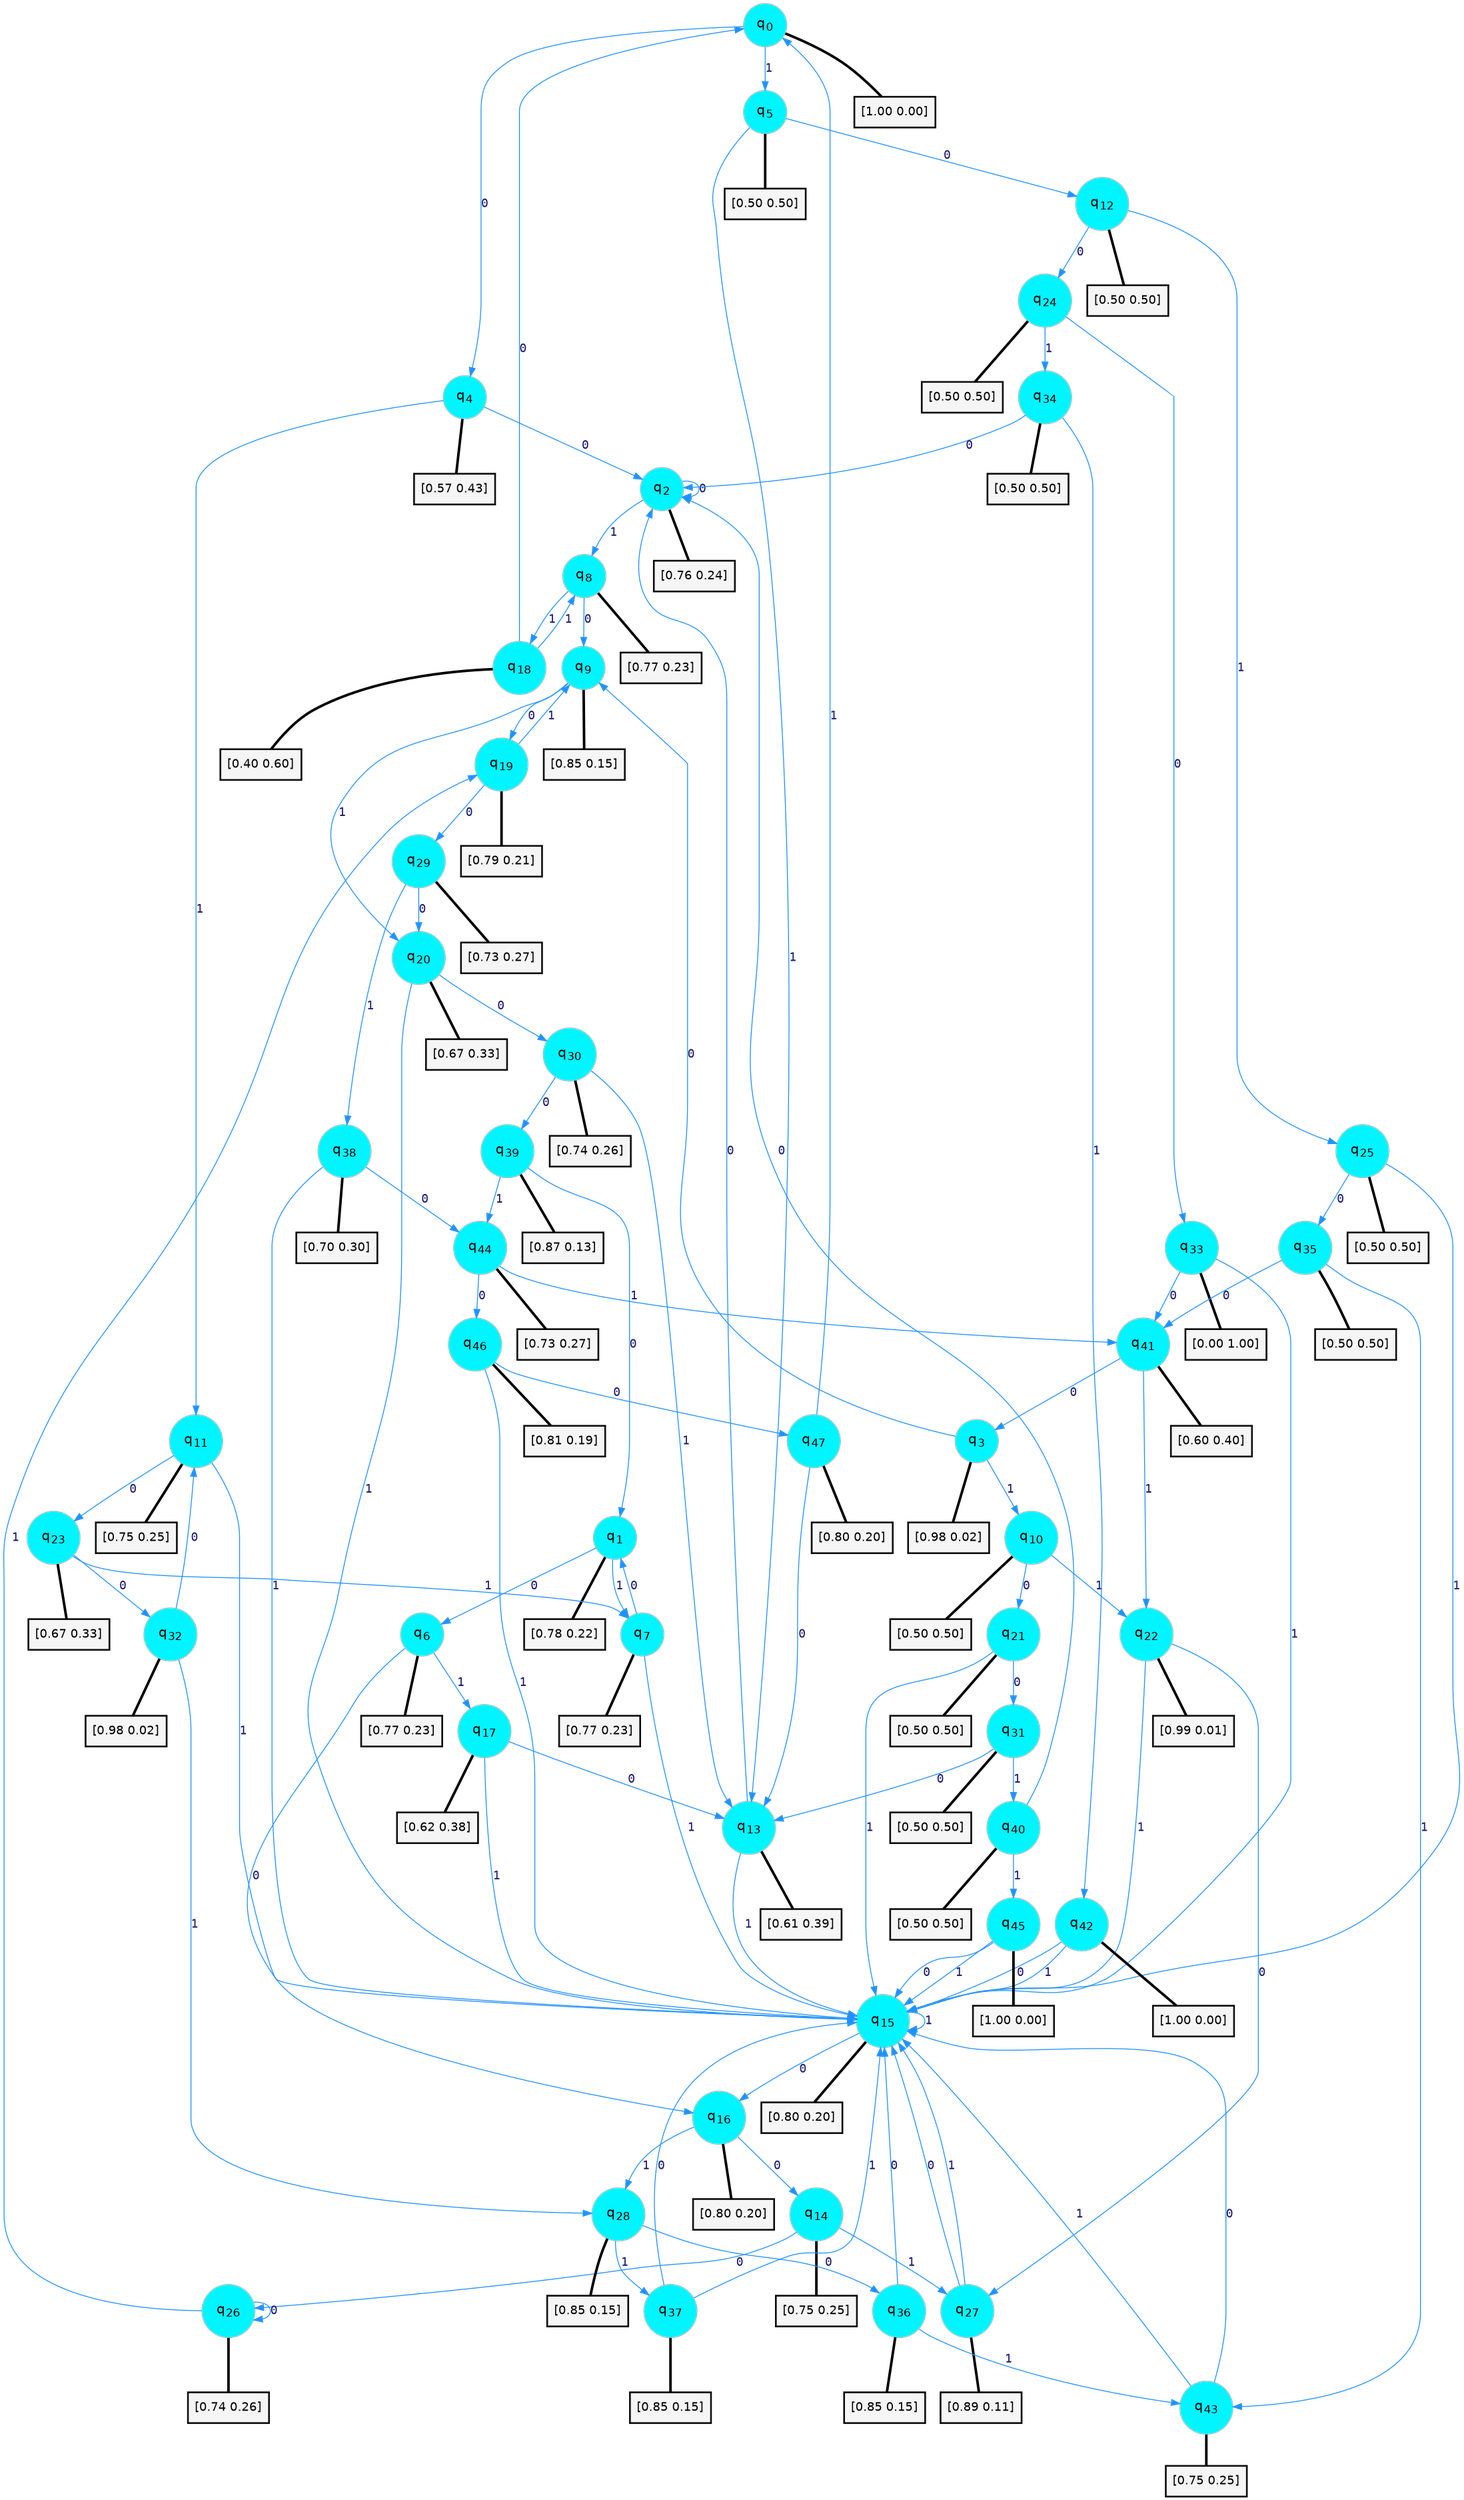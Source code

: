 digraph G {
graph [
bgcolor=transparent, dpi=300, rankdir=TD, size="40,25"];
node [
color=gray, fillcolor=turquoise1, fontcolor=black, fontname=Helvetica, fontsize=16, fontweight=bold, shape=circle, style=filled];
edge [
arrowsize=1, color=dodgerblue1, fontcolor=midnightblue, fontname=courier, fontweight=bold, penwidth=1, style=solid, weight=20];
0[label=<q<SUB>0</SUB>>];
1[label=<q<SUB>1</SUB>>];
2[label=<q<SUB>2</SUB>>];
3[label=<q<SUB>3</SUB>>];
4[label=<q<SUB>4</SUB>>];
5[label=<q<SUB>5</SUB>>];
6[label=<q<SUB>6</SUB>>];
7[label=<q<SUB>7</SUB>>];
8[label=<q<SUB>8</SUB>>];
9[label=<q<SUB>9</SUB>>];
10[label=<q<SUB>10</SUB>>];
11[label=<q<SUB>11</SUB>>];
12[label=<q<SUB>12</SUB>>];
13[label=<q<SUB>13</SUB>>];
14[label=<q<SUB>14</SUB>>];
15[label=<q<SUB>15</SUB>>];
16[label=<q<SUB>16</SUB>>];
17[label=<q<SUB>17</SUB>>];
18[label=<q<SUB>18</SUB>>];
19[label=<q<SUB>19</SUB>>];
20[label=<q<SUB>20</SUB>>];
21[label=<q<SUB>21</SUB>>];
22[label=<q<SUB>22</SUB>>];
23[label=<q<SUB>23</SUB>>];
24[label=<q<SUB>24</SUB>>];
25[label=<q<SUB>25</SUB>>];
26[label=<q<SUB>26</SUB>>];
27[label=<q<SUB>27</SUB>>];
28[label=<q<SUB>28</SUB>>];
29[label=<q<SUB>29</SUB>>];
30[label=<q<SUB>30</SUB>>];
31[label=<q<SUB>31</SUB>>];
32[label=<q<SUB>32</SUB>>];
33[label=<q<SUB>33</SUB>>];
34[label=<q<SUB>34</SUB>>];
35[label=<q<SUB>35</SUB>>];
36[label=<q<SUB>36</SUB>>];
37[label=<q<SUB>37</SUB>>];
38[label=<q<SUB>38</SUB>>];
39[label=<q<SUB>39</SUB>>];
40[label=<q<SUB>40</SUB>>];
41[label=<q<SUB>41</SUB>>];
42[label=<q<SUB>42</SUB>>];
43[label=<q<SUB>43</SUB>>];
44[label=<q<SUB>44</SUB>>];
45[label=<q<SUB>45</SUB>>];
46[label=<q<SUB>46</SUB>>];
47[label=<q<SUB>47</SUB>>];
48[label="[1.00 0.00]", shape=box,fontcolor=black, fontname=Helvetica, fontsize=14, penwidth=2, fillcolor=whitesmoke,color=black];
49[label="[0.78 0.22]", shape=box,fontcolor=black, fontname=Helvetica, fontsize=14, penwidth=2, fillcolor=whitesmoke,color=black];
50[label="[0.76 0.24]", shape=box,fontcolor=black, fontname=Helvetica, fontsize=14, penwidth=2, fillcolor=whitesmoke,color=black];
51[label="[0.98 0.02]", shape=box,fontcolor=black, fontname=Helvetica, fontsize=14, penwidth=2, fillcolor=whitesmoke,color=black];
52[label="[0.57 0.43]", shape=box,fontcolor=black, fontname=Helvetica, fontsize=14, penwidth=2, fillcolor=whitesmoke,color=black];
53[label="[0.50 0.50]", shape=box,fontcolor=black, fontname=Helvetica, fontsize=14, penwidth=2, fillcolor=whitesmoke,color=black];
54[label="[0.77 0.23]", shape=box,fontcolor=black, fontname=Helvetica, fontsize=14, penwidth=2, fillcolor=whitesmoke,color=black];
55[label="[0.77 0.23]", shape=box,fontcolor=black, fontname=Helvetica, fontsize=14, penwidth=2, fillcolor=whitesmoke,color=black];
56[label="[0.77 0.23]", shape=box,fontcolor=black, fontname=Helvetica, fontsize=14, penwidth=2, fillcolor=whitesmoke,color=black];
57[label="[0.85 0.15]", shape=box,fontcolor=black, fontname=Helvetica, fontsize=14, penwidth=2, fillcolor=whitesmoke,color=black];
58[label="[0.50 0.50]", shape=box,fontcolor=black, fontname=Helvetica, fontsize=14, penwidth=2, fillcolor=whitesmoke,color=black];
59[label="[0.75 0.25]", shape=box,fontcolor=black, fontname=Helvetica, fontsize=14, penwidth=2, fillcolor=whitesmoke,color=black];
60[label="[0.50 0.50]", shape=box,fontcolor=black, fontname=Helvetica, fontsize=14, penwidth=2, fillcolor=whitesmoke,color=black];
61[label="[0.61 0.39]", shape=box,fontcolor=black, fontname=Helvetica, fontsize=14, penwidth=2, fillcolor=whitesmoke,color=black];
62[label="[0.75 0.25]", shape=box,fontcolor=black, fontname=Helvetica, fontsize=14, penwidth=2, fillcolor=whitesmoke,color=black];
63[label="[0.80 0.20]", shape=box,fontcolor=black, fontname=Helvetica, fontsize=14, penwidth=2, fillcolor=whitesmoke,color=black];
64[label="[0.80 0.20]", shape=box,fontcolor=black, fontname=Helvetica, fontsize=14, penwidth=2, fillcolor=whitesmoke,color=black];
65[label="[0.62 0.38]", shape=box,fontcolor=black, fontname=Helvetica, fontsize=14, penwidth=2, fillcolor=whitesmoke,color=black];
66[label="[0.40 0.60]", shape=box,fontcolor=black, fontname=Helvetica, fontsize=14, penwidth=2, fillcolor=whitesmoke,color=black];
67[label="[0.79 0.21]", shape=box,fontcolor=black, fontname=Helvetica, fontsize=14, penwidth=2, fillcolor=whitesmoke,color=black];
68[label="[0.67 0.33]", shape=box,fontcolor=black, fontname=Helvetica, fontsize=14, penwidth=2, fillcolor=whitesmoke,color=black];
69[label="[0.50 0.50]", shape=box,fontcolor=black, fontname=Helvetica, fontsize=14, penwidth=2, fillcolor=whitesmoke,color=black];
70[label="[0.99 0.01]", shape=box,fontcolor=black, fontname=Helvetica, fontsize=14, penwidth=2, fillcolor=whitesmoke,color=black];
71[label="[0.67 0.33]", shape=box,fontcolor=black, fontname=Helvetica, fontsize=14, penwidth=2, fillcolor=whitesmoke,color=black];
72[label="[0.50 0.50]", shape=box,fontcolor=black, fontname=Helvetica, fontsize=14, penwidth=2, fillcolor=whitesmoke,color=black];
73[label="[0.50 0.50]", shape=box,fontcolor=black, fontname=Helvetica, fontsize=14, penwidth=2, fillcolor=whitesmoke,color=black];
74[label="[0.74 0.26]", shape=box,fontcolor=black, fontname=Helvetica, fontsize=14, penwidth=2, fillcolor=whitesmoke,color=black];
75[label="[0.89 0.11]", shape=box,fontcolor=black, fontname=Helvetica, fontsize=14, penwidth=2, fillcolor=whitesmoke,color=black];
76[label="[0.85 0.15]", shape=box,fontcolor=black, fontname=Helvetica, fontsize=14, penwidth=2, fillcolor=whitesmoke,color=black];
77[label="[0.73 0.27]", shape=box,fontcolor=black, fontname=Helvetica, fontsize=14, penwidth=2, fillcolor=whitesmoke,color=black];
78[label="[0.74 0.26]", shape=box,fontcolor=black, fontname=Helvetica, fontsize=14, penwidth=2, fillcolor=whitesmoke,color=black];
79[label="[0.50 0.50]", shape=box,fontcolor=black, fontname=Helvetica, fontsize=14, penwidth=2, fillcolor=whitesmoke,color=black];
80[label="[0.98 0.02]", shape=box,fontcolor=black, fontname=Helvetica, fontsize=14, penwidth=2, fillcolor=whitesmoke,color=black];
81[label="[0.00 1.00]", shape=box,fontcolor=black, fontname=Helvetica, fontsize=14, penwidth=2, fillcolor=whitesmoke,color=black];
82[label="[0.50 0.50]", shape=box,fontcolor=black, fontname=Helvetica, fontsize=14, penwidth=2, fillcolor=whitesmoke,color=black];
83[label="[0.50 0.50]", shape=box,fontcolor=black, fontname=Helvetica, fontsize=14, penwidth=2, fillcolor=whitesmoke,color=black];
84[label="[0.85 0.15]", shape=box,fontcolor=black, fontname=Helvetica, fontsize=14, penwidth=2, fillcolor=whitesmoke,color=black];
85[label="[0.85 0.15]", shape=box,fontcolor=black, fontname=Helvetica, fontsize=14, penwidth=2, fillcolor=whitesmoke,color=black];
86[label="[0.70 0.30]", shape=box,fontcolor=black, fontname=Helvetica, fontsize=14, penwidth=2, fillcolor=whitesmoke,color=black];
87[label="[0.87 0.13]", shape=box,fontcolor=black, fontname=Helvetica, fontsize=14, penwidth=2, fillcolor=whitesmoke,color=black];
88[label="[0.50 0.50]", shape=box,fontcolor=black, fontname=Helvetica, fontsize=14, penwidth=2, fillcolor=whitesmoke,color=black];
89[label="[0.60 0.40]", shape=box,fontcolor=black, fontname=Helvetica, fontsize=14, penwidth=2, fillcolor=whitesmoke,color=black];
90[label="[1.00 0.00]", shape=box,fontcolor=black, fontname=Helvetica, fontsize=14, penwidth=2, fillcolor=whitesmoke,color=black];
91[label="[0.75 0.25]", shape=box,fontcolor=black, fontname=Helvetica, fontsize=14, penwidth=2, fillcolor=whitesmoke,color=black];
92[label="[0.73 0.27]", shape=box,fontcolor=black, fontname=Helvetica, fontsize=14, penwidth=2, fillcolor=whitesmoke,color=black];
93[label="[1.00 0.00]", shape=box,fontcolor=black, fontname=Helvetica, fontsize=14, penwidth=2, fillcolor=whitesmoke,color=black];
94[label="[0.81 0.19]", shape=box,fontcolor=black, fontname=Helvetica, fontsize=14, penwidth=2, fillcolor=whitesmoke,color=black];
95[label="[0.80 0.20]", shape=box,fontcolor=black, fontname=Helvetica, fontsize=14, penwidth=2, fillcolor=whitesmoke,color=black];
0->4 [label=0];
0->5 [label=1];
0->48 [arrowhead=none, penwidth=3,color=black];
1->6 [label=0];
1->7 [label=1];
1->49 [arrowhead=none, penwidth=3,color=black];
2->2 [label=0];
2->8 [label=1];
2->50 [arrowhead=none, penwidth=3,color=black];
3->9 [label=0];
3->10 [label=1];
3->51 [arrowhead=none, penwidth=3,color=black];
4->2 [label=0];
4->11 [label=1];
4->52 [arrowhead=none, penwidth=3,color=black];
5->12 [label=0];
5->13 [label=1];
5->53 [arrowhead=none, penwidth=3,color=black];
6->16 [label=0];
6->17 [label=1];
6->54 [arrowhead=none, penwidth=3,color=black];
7->1 [label=0];
7->15 [label=1];
7->55 [arrowhead=none, penwidth=3,color=black];
8->9 [label=0];
8->18 [label=1];
8->56 [arrowhead=none, penwidth=3,color=black];
9->19 [label=0];
9->20 [label=1];
9->57 [arrowhead=none, penwidth=3,color=black];
10->21 [label=0];
10->22 [label=1];
10->58 [arrowhead=none, penwidth=3,color=black];
11->23 [label=0];
11->15 [label=1];
11->59 [arrowhead=none, penwidth=3,color=black];
12->24 [label=0];
12->25 [label=1];
12->60 [arrowhead=none, penwidth=3,color=black];
13->2 [label=0];
13->15 [label=1];
13->61 [arrowhead=none, penwidth=3,color=black];
14->26 [label=0];
14->27 [label=1];
14->62 [arrowhead=none, penwidth=3,color=black];
15->16 [label=0];
15->15 [label=1];
15->63 [arrowhead=none, penwidth=3,color=black];
16->14 [label=0];
16->28 [label=1];
16->64 [arrowhead=none, penwidth=3,color=black];
17->13 [label=0];
17->15 [label=1];
17->65 [arrowhead=none, penwidth=3,color=black];
18->0 [label=0];
18->8 [label=1];
18->66 [arrowhead=none, penwidth=3,color=black];
19->29 [label=0];
19->9 [label=1];
19->67 [arrowhead=none, penwidth=3,color=black];
20->30 [label=0];
20->15 [label=1];
20->68 [arrowhead=none, penwidth=3,color=black];
21->31 [label=0];
21->15 [label=1];
21->69 [arrowhead=none, penwidth=3,color=black];
22->27 [label=0];
22->15 [label=1];
22->70 [arrowhead=none, penwidth=3,color=black];
23->32 [label=0];
23->7 [label=1];
23->71 [arrowhead=none, penwidth=3,color=black];
24->33 [label=0];
24->34 [label=1];
24->72 [arrowhead=none, penwidth=3,color=black];
25->35 [label=0];
25->15 [label=1];
25->73 [arrowhead=none, penwidth=3,color=black];
26->26 [label=0];
26->19 [label=1];
26->74 [arrowhead=none, penwidth=3,color=black];
27->15 [label=0];
27->15 [label=1];
27->75 [arrowhead=none, penwidth=3,color=black];
28->36 [label=0];
28->37 [label=1];
28->76 [arrowhead=none, penwidth=3,color=black];
29->20 [label=0];
29->38 [label=1];
29->77 [arrowhead=none, penwidth=3,color=black];
30->39 [label=0];
30->13 [label=1];
30->78 [arrowhead=none, penwidth=3,color=black];
31->13 [label=0];
31->40 [label=1];
31->79 [arrowhead=none, penwidth=3,color=black];
32->11 [label=0];
32->28 [label=1];
32->80 [arrowhead=none, penwidth=3,color=black];
33->41 [label=0];
33->15 [label=1];
33->81 [arrowhead=none, penwidth=3,color=black];
34->2 [label=0];
34->42 [label=1];
34->82 [arrowhead=none, penwidth=3,color=black];
35->41 [label=0];
35->43 [label=1];
35->83 [arrowhead=none, penwidth=3,color=black];
36->15 [label=0];
36->43 [label=1];
36->84 [arrowhead=none, penwidth=3,color=black];
37->15 [label=0];
37->15 [label=1];
37->85 [arrowhead=none, penwidth=3,color=black];
38->44 [label=0];
38->15 [label=1];
38->86 [arrowhead=none, penwidth=3,color=black];
39->1 [label=0];
39->44 [label=1];
39->87 [arrowhead=none, penwidth=3,color=black];
40->2 [label=0];
40->45 [label=1];
40->88 [arrowhead=none, penwidth=3,color=black];
41->3 [label=0];
41->22 [label=1];
41->89 [arrowhead=none, penwidth=3,color=black];
42->15 [label=0];
42->15 [label=1];
42->90 [arrowhead=none, penwidth=3,color=black];
43->15 [label=0];
43->15 [label=1];
43->91 [arrowhead=none, penwidth=3,color=black];
44->46 [label=0];
44->41 [label=1];
44->92 [arrowhead=none, penwidth=3,color=black];
45->15 [label=0];
45->15 [label=1];
45->93 [arrowhead=none, penwidth=3,color=black];
46->47 [label=0];
46->15 [label=1];
46->94 [arrowhead=none, penwidth=3,color=black];
47->13 [label=0];
47->0 [label=1];
47->95 [arrowhead=none, penwidth=3,color=black];
}
